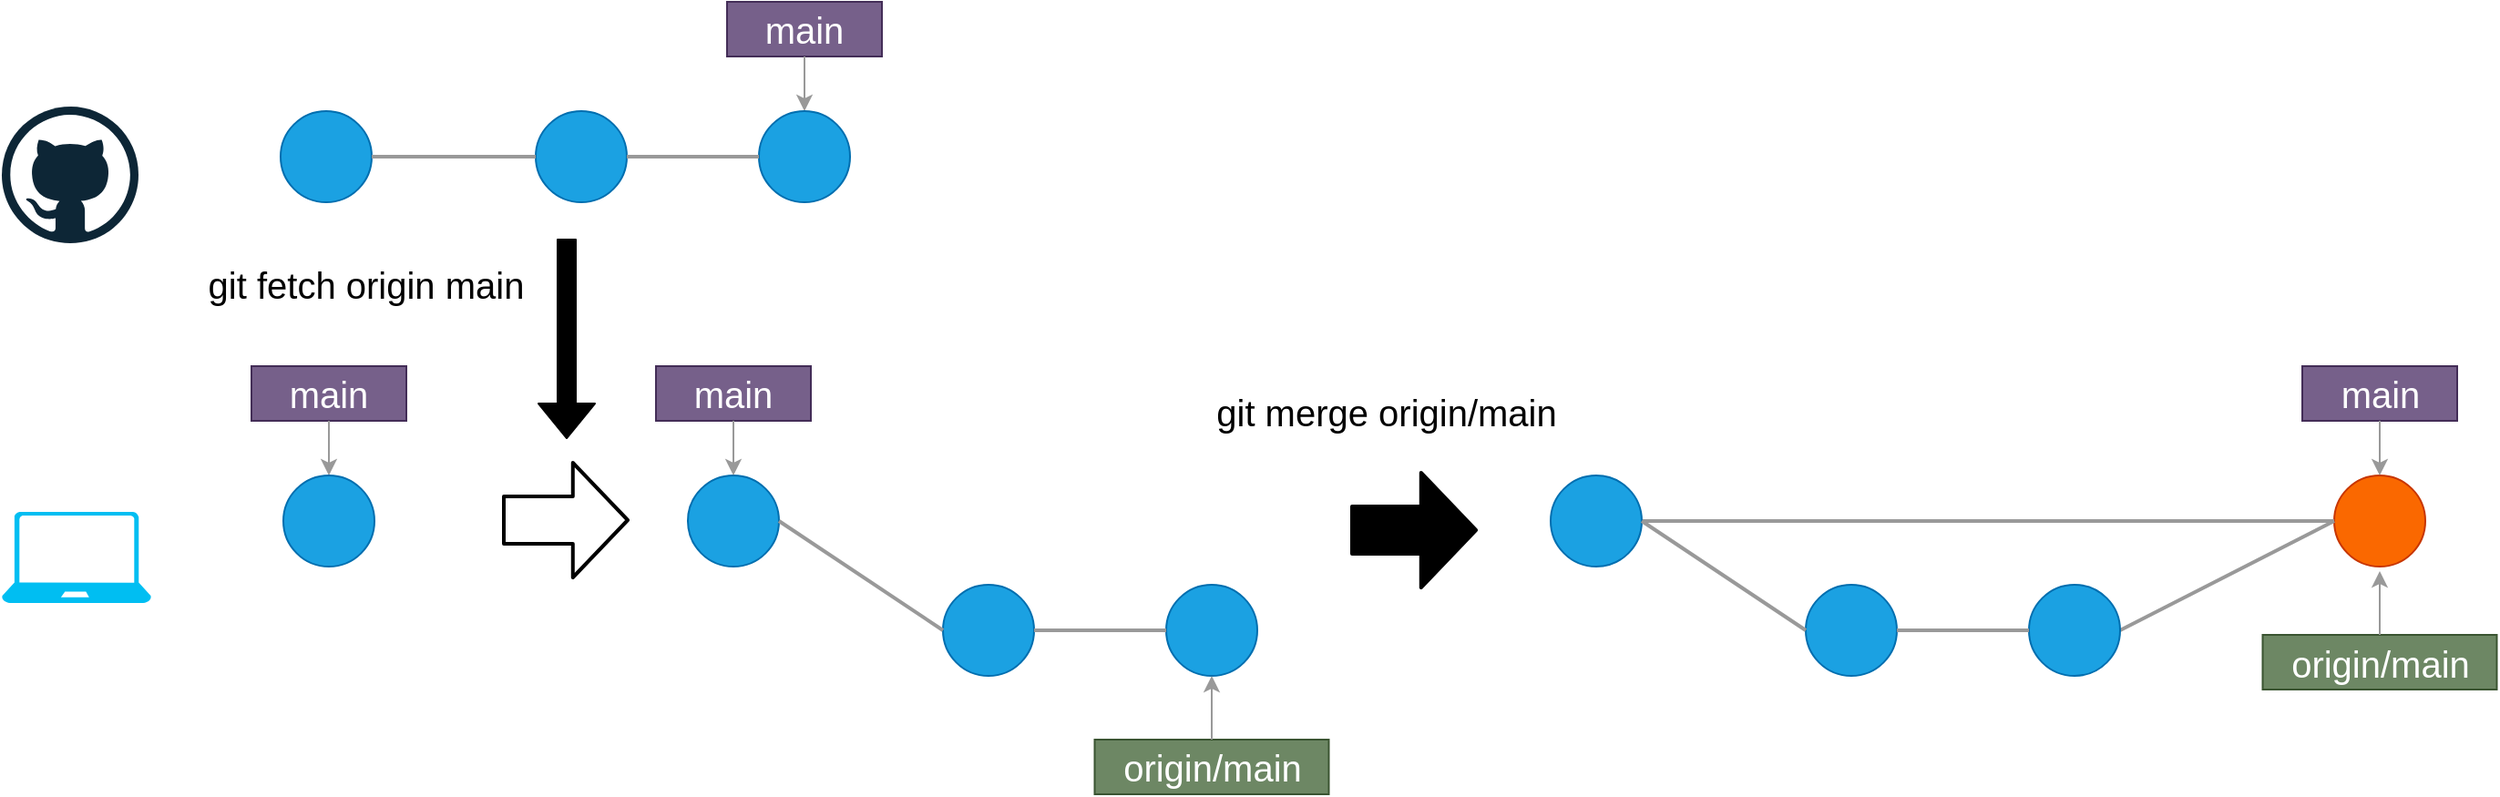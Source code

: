 <mxfile>
    <diagram id="2M7lc25zfsEQLE7XBkQ4" name="Page-1">
        <mxGraphModel dx="1443" dy="811" grid="1" gridSize="10" guides="1" tooltips="1" connect="1" arrows="1" fold="1" page="1" pageScale="1" pageWidth="850" pageHeight="1100" background="none" math="0" shadow="0">
            <root>
                <mxCell id="0"/>
                <mxCell id="1" parent="0"/>
                <mxCell id="9" value="main" style="rounded=1;whiteSpace=wrap;html=1;fillColor=#76608a;strokeColor=#432D57;fontColor=#ffffff;fontSize=20;arcSize=0;" parent="1" vertex="1">
                    <mxGeometry x="97" y="390" width="85" height="30" as="geometry"/>
                </mxCell>
                <mxCell id="10" value="" style="endArrow=classic;html=1;fontSize=20;exitX=0.5;exitY=1;exitDx=0;exitDy=0;entryX=0.5;entryY=0;entryDx=0;entryDy=0;strokeColor=#999999;" parent="1" source="9" edge="1">
                    <mxGeometry width="50" height="50" relative="1" as="geometry">
                        <mxPoint x="104.5" y="440" as="sourcePoint"/>
                        <mxPoint x="139.5" y="450" as="targetPoint"/>
                    </mxGeometry>
                </mxCell>
                <mxCell id="13" value="" style="ellipse;whiteSpace=wrap;html=1;aspect=fixed;fillColor=#1ba1e2;fontColor=#ffffff;strokeColor=#006EAF;" parent="1" vertex="1">
                    <mxGeometry x="114.5" y="450" width="50" height="50" as="geometry"/>
                </mxCell>
                <mxCell id="38" value="main" style="rounded=1;whiteSpace=wrap;html=1;fillColor=#76608a;strokeColor=#432D57;fontColor=#ffffff;fontSize=20;arcSize=0;" parent="1" vertex="1">
                    <mxGeometry x="358" y="190" width="85" height="30" as="geometry"/>
                </mxCell>
                <mxCell id="39" value="" style="endArrow=classic;html=1;fontSize=20;exitX=0.5;exitY=1;exitDx=0;exitDy=0;entryX=0.5;entryY=0;entryDx=0;entryDy=0;strokeColor=#999999;" parent="1" source="38" edge="1">
                    <mxGeometry width="50" height="50" relative="1" as="geometry">
                        <mxPoint x="365.5" y="240" as="sourcePoint"/>
                        <mxPoint x="400.5" y="250" as="targetPoint"/>
                    </mxGeometry>
                </mxCell>
                <mxCell id="42" value="" style="ellipse;whiteSpace=wrap;html=1;aspect=fixed;fillColor=#1ba1e2;fontColor=#ffffff;strokeColor=#006EAF;" parent="1" vertex="1">
                    <mxGeometry x="113" y="250" width="50" height="50" as="geometry"/>
                </mxCell>
                <mxCell id="43" value="" style="ellipse;whiteSpace=wrap;html=1;aspect=fixed;fontColor=#000000;strokeColor=#C73500;fillColor=#fa6800;" parent="1" vertex="1">
                    <mxGeometry x="1240" y="450" width="50" height="50" as="geometry"/>
                </mxCell>
                <mxCell id="44" value="" style="endArrow=none;html=1;exitX=1;exitY=0.5;exitDx=0;exitDy=0;strokeWidth=2;entryX=0;entryY=0.5;entryDx=0;entryDy=0;strokeColor=#999999;" parent="1" source="98" target="43" edge="1">
                    <mxGeometry width="50" height="50" relative="1" as="geometry">
                        <mxPoint x="860" y="485" as="sourcePoint"/>
                        <mxPoint x="1010" y="605" as="targetPoint"/>
                    </mxGeometry>
                </mxCell>
                <mxCell id="47" value="main" style="rounded=1;whiteSpace=wrap;html=1;fillColor=#76608a;strokeColor=#432D57;fontColor=#ffffff;fontSize=20;arcSize=0;" parent="1" vertex="1">
                    <mxGeometry x="1222.5" y="390" width="85" height="30" as="geometry"/>
                </mxCell>
                <mxCell id="48" value="" style="endArrow=classic;html=1;fontSize=20;exitX=0.5;exitY=1;exitDx=0;exitDy=0;entryX=0.5;entryY=0;entryDx=0;entryDy=0;strokeColor=#999999;" parent="1" source="47" target="43" edge="1">
                    <mxGeometry width="50" height="50" relative="1" as="geometry">
                        <mxPoint x="-460" y="430" as="sourcePoint"/>
                        <mxPoint x="-425" y="440" as="targetPoint"/>
                    </mxGeometry>
                </mxCell>
                <mxCell id="52" value="" style="endArrow=none;html=1;exitX=1;exitY=0.5;exitDx=0;exitDy=0;strokeWidth=2;entryX=0;entryY=0.5;entryDx=0;entryDy=0;strokeColor=#999999;" parent="1" source="100" target="43" edge="1">
                    <mxGeometry width="50" height="50" relative="1" as="geometry">
                        <mxPoint x="1122.5" y="545" as="sourcePoint"/>
                        <mxPoint x="1250" y="485" as="targetPoint"/>
                    </mxGeometry>
                </mxCell>
                <mxCell id="56" value="" style="dashed=0;outlineConnect=0;html=1;align=center;labelPosition=center;verticalLabelPosition=bottom;verticalAlign=top;shape=mxgraph.weblogos.github;fontSize=15;" parent="1" vertex="1">
                    <mxGeometry x="-40" y="247.5" width="75" height="75" as="geometry"/>
                </mxCell>
                <mxCell id="57" value="" style="verticalLabelPosition=bottom;html=1;verticalAlign=top;align=center;strokeColor=none;fillColor=#00BEF2;shape=mxgraph.azure.laptop;pointerEvents=1;fontSize=15;" parent="1" vertex="1">
                    <mxGeometry x="-40" y="470" width="82" height="50" as="geometry"/>
                </mxCell>
                <mxCell id="67" value="" style="ellipse;whiteSpace=wrap;html=1;aspect=fixed;fillColor=#1ba1e2;fontColor=#ffffff;strokeColor=#006EAF;" parent="1" vertex="1">
                    <mxGeometry x="253" y="250" width="50" height="50" as="geometry"/>
                </mxCell>
                <mxCell id="68" value="" style="ellipse;whiteSpace=wrap;html=1;aspect=fixed;fillColor=#1ba1e2;fontColor=#ffffff;strokeColor=#006EAF;" parent="1" vertex="1">
                    <mxGeometry x="375.5" y="250" width="50" height="50" as="geometry"/>
                </mxCell>
                <mxCell id="69" value="" style="endArrow=none;html=1;exitX=1;exitY=0.5;exitDx=0;exitDy=0;entryX=0;entryY=0.5;entryDx=0;entryDy=0;strokeColor=#999999;strokeWidth=2;" parent="1" target="67" edge="1">
                    <mxGeometry width="50" height="50" relative="1" as="geometry">
                        <mxPoint x="163" y="275" as="sourcePoint"/>
                        <mxPoint x="243" y="275" as="targetPoint"/>
                    </mxGeometry>
                </mxCell>
                <mxCell id="70" value="" style="endArrow=none;html=1;entryX=0;entryY=0.5;entryDx=0;entryDy=0;exitX=1;exitY=0.5;exitDx=0;exitDy=0;strokeColor=#999999;strokeWidth=2;" parent="1" source="67" target="68" edge="1">
                    <mxGeometry width="50" height="50" relative="1" as="geometry">
                        <mxPoint x="213" y="380" as="sourcePoint"/>
                        <mxPoint x="263" y="330" as="targetPoint"/>
                    </mxGeometry>
                </mxCell>
                <mxCell id="81" value="" style="ellipse;whiteSpace=wrap;html=1;aspect=fixed;fillColor=#1ba1e2;fontColor=#ffffff;strokeColor=#006EAF;" parent="1" vertex="1">
                    <mxGeometry x="336.5" y="450" width="50" height="50" as="geometry"/>
                </mxCell>
                <mxCell id="82" value="" style="ellipse;whiteSpace=wrap;html=1;aspect=fixed;fillColor=#1ba1e2;fontColor=#ffffff;strokeColor=#006EAF;" parent="1" vertex="1">
                    <mxGeometry x="476.5" y="510" width="50" height="50" as="geometry"/>
                </mxCell>
                <mxCell id="83" value="" style="ellipse;whiteSpace=wrap;html=1;aspect=fixed;fillColor=#1ba1e2;fontColor=#ffffff;strokeColor=#006EAF;" parent="1" vertex="1">
                    <mxGeometry x="599" y="510" width="50" height="50" as="geometry"/>
                </mxCell>
                <mxCell id="84" value="" style="endArrow=none;html=1;exitX=1;exitY=0.5;exitDx=0;exitDy=0;entryX=0;entryY=0.5;entryDx=0;entryDy=0;strokeColor=#999999;strokeWidth=2;" parent="1" source="81" target="82" edge="1">
                    <mxGeometry width="50" height="50" relative="1" as="geometry">
                        <mxPoint x="516.5" y="580" as="sourcePoint"/>
                        <mxPoint x="466.5" y="475" as="targetPoint"/>
                    </mxGeometry>
                </mxCell>
                <mxCell id="85" value="" style="endArrow=none;html=1;entryX=0;entryY=0.5;entryDx=0;entryDy=0;exitX=1;exitY=0.5;exitDx=0;exitDy=0;strokeColor=#999999;strokeWidth=2;" parent="1" source="82" target="83" edge="1">
                    <mxGeometry width="50" height="50" relative="1" as="geometry">
                        <mxPoint x="436.5" y="580" as="sourcePoint"/>
                        <mxPoint x="486.5" y="530" as="targetPoint"/>
                    </mxGeometry>
                </mxCell>
                <mxCell id="88" value="origin/main" style="rounded=1;whiteSpace=wrap;html=1;fillColor=#6d8764;strokeColor=#3A5431;fontColor=#ffffff;fontSize=20;arcSize=0;" parent="1" vertex="1">
                    <mxGeometry x="559.75" y="595" width="128.5" height="30" as="geometry"/>
                </mxCell>
                <mxCell id="89" value="" style="endArrow=classic;html=1;fontSize=20;exitX=0.5;exitY=0;exitDx=0;exitDy=0;strokeColor=#999999;entryX=0.5;entryY=1;entryDx=0;entryDy=0;" parent="1" source="88" target="83" edge="1">
                    <mxGeometry width="50" height="50" relative="1" as="geometry">
                        <mxPoint x="706.5" y="590" as="sourcePoint"/>
                        <mxPoint x="626.5" y="565" as="targetPoint"/>
                    </mxGeometry>
                </mxCell>
                <mxCell id="92" value="" style="shape=flexArrow;endArrow=classic;html=1;endWidth=35;endSize=9.37;width=25;strokeWidth=2;strokeColor=#000000;" parent="1" edge="1">
                    <mxGeometry width="50" height="50" relative="1" as="geometry">
                        <mxPoint x="234.5" y="474.5" as="sourcePoint"/>
                        <mxPoint x="304.5" y="474.5" as="targetPoint"/>
                    </mxGeometry>
                </mxCell>
                <mxCell id="96" value="" style="shape=flexArrow;endArrow=classic;html=1;fillColor=#000000;" parent="1" edge="1">
                    <mxGeometry width="50" height="50" relative="1" as="geometry">
                        <mxPoint x="270" y="320" as="sourcePoint"/>
                        <mxPoint x="270" y="430" as="targetPoint"/>
                    </mxGeometry>
                </mxCell>
                <mxCell id="97" value="git fetch origin main" style="text;html=1;strokeColor=none;fillColor=none;align=center;verticalAlign=middle;whiteSpace=wrap;rounded=0;fontColor=#000000;fontSize=20;" parent="1" vertex="1">
                    <mxGeometry x="60" y="330" width="200" height="30" as="geometry"/>
                </mxCell>
                <mxCell id="98" value="" style="ellipse;whiteSpace=wrap;html=1;aspect=fixed;fillColor=#1ba1e2;fontColor=#ffffff;strokeColor=#006EAF;" parent="1" vertex="1">
                    <mxGeometry x="810" y="450" width="50" height="50" as="geometry"/>
                </mxCell>
                <mxCell id="99" value="" style="ellipse;whiteSpace=wrap;html=1;aspect=fixed;fillColor=#1ba1e2;fontColor=#ffffff;strokeColor=#006EAF;" parent="1" vertex="1">
                    <mxGeometry x="950" y="510" width="50" height="50" as="geometry"/>
                </mxCell>
                <mxCell id="100" value="" style="ellipse;whiteSpace=wrap;html=1;aspect=fixed;fillColor=#1ba1e2;fontColor=#ffffff;strokeColor=#006EAF;" parent="1" vertex="1">
                    <mxGeometry x="1072.5" y="510" width="50" height="50" as="geometry"/>
                </mxCell>
                <mxCell id="101" value="" style="endArrow=none;html=1;exitX=1;exitY=0.5;exitDx=0;exitDy=0;entryX=0;entryY=0.5;entryDx=0;entryDy=0;strokeColor=#999999;strokeWidth=2;" parent="1" source="98" target="99" edge="1">
                    <mxGeometry width="50" height="50" relative="1" as="geometry">
                        <mxPoint x="990" y="580" as="sourcePoint"/>
                        <mxPoint x="940" y="475" as="targetPoint"/>
                    </mxGeometry>
                </mxCell>
                <mxCell id="102" value="" style="endArrow=none;html=1;entryX=0;entryY=0.5;entryDx=0;entryDy=0;exitX=1;exitY=0.5;exitDx=0;exitDy=0;strokeColor=#999999;strokeWidth=2;" parent="1" source="99" target="100" edge="1">
                    <mxGeometry width="50" height="50" relative="1" as="geometry">
                        <mxPoint x="910" y="580" as="sourcePoint"/>
                        <mxPoint x="960" y="530" as="targetPoint"/>
                    </mxGeometry>
                </mxCell>
                <mxCell id="103" value="origin/main" style="rounded=1;whiteSpace=wrap;html=1;fillColor=#6d8764;strokeColor=#3A5431;fontColor=#ffffff;fontSize=20;arcSize=0;" parent="1" vertex="1">
                    <mxGeometry x="1200.75" y="537.5" width="128.5" height="30" as="geometry"/>
                </mxCell>
                <mxCell id="104" value="" style="endArrow=classic;html=1;fontSize=20;exitX=0.5;exitY=0;exitDx=0;exitDy=0;strokeColor=#999999;entryX=0.5;entryY=1;entryDx=0;entryDy=0;" parent="1" source="103" edge="1">
                    <mxGeometry width="50" height="50" relative="1" as="geometry">
                        <mxPoint x="1347.5" y="532.5" as="sourcePoint"/>
                        <mxPoint x="1265" y="502.5" as="targetPoint"/>
                    </mxGeometry>
                </mxCell>
                <mxCell id="105" value="" style="shape=flexArrow;endArrow=classic;html=1;endWidth=35;endSize=9.37;width=25;strokeWidth=2;strokeColor=#000000;fillColor=#000000;" parent="1" edge="1">
                    <mxGeometry width="50" height="50" relative="1" as="geometry">
                        <mxPoint x="700" y="480" as="sourcePoint"/>
                        <mxPoint x="770" y="480" as="targetPoint"/>
                    </mxGeometry>
                </mxCell>
                <mxCell id="106" value="git merge origin/main" style="text;html=1;strokeColor=none;fillColor=none;align=center;verticalAlign=middle;whiteSpace=wrap;rounded=0;fontColor=#000000;fontSize=20;" parent="1" vertex="1">
                    <mxGeometry x="620" y="400" width="200" height="30" as="geometry"/>
                </mxCell>
                <mxCell id="107" value="main" style="rounded=1;whiteSpace=wrap;html=1;fillColor=#76608a;strokeColor=#432D57;fontColor=#ffffff;fontSize=20;arcSize=0;" parent="1" vertex="1">
                    <mxGeometry x="319" y="390" width="85" height="30" as="geometry"/>
                </mxCell>
                <mxCell id="108" value="" style="endArrow=classic;html=1;fontSize=20;exitX=0.5;exitY=1;exitDx=0;exitDy=0;entryX=0.5;entryY=0;entryDx=0;entryDy=0;strokeColor=#999999;" parent="1" source="107" edge="1">
                    <mxGeometry width="50" height="50" relative="1" as="geometry">
                        <mxPoint x="326.5" y="440" as="sourcePoint"/>
                        <mxPoint x="361.5" y="450" as="targetPoint"/>
                    </mxGeometry>
                </mxCell>
            </root>
        </mxGraphModel>
    </diagram>
</mxfile>